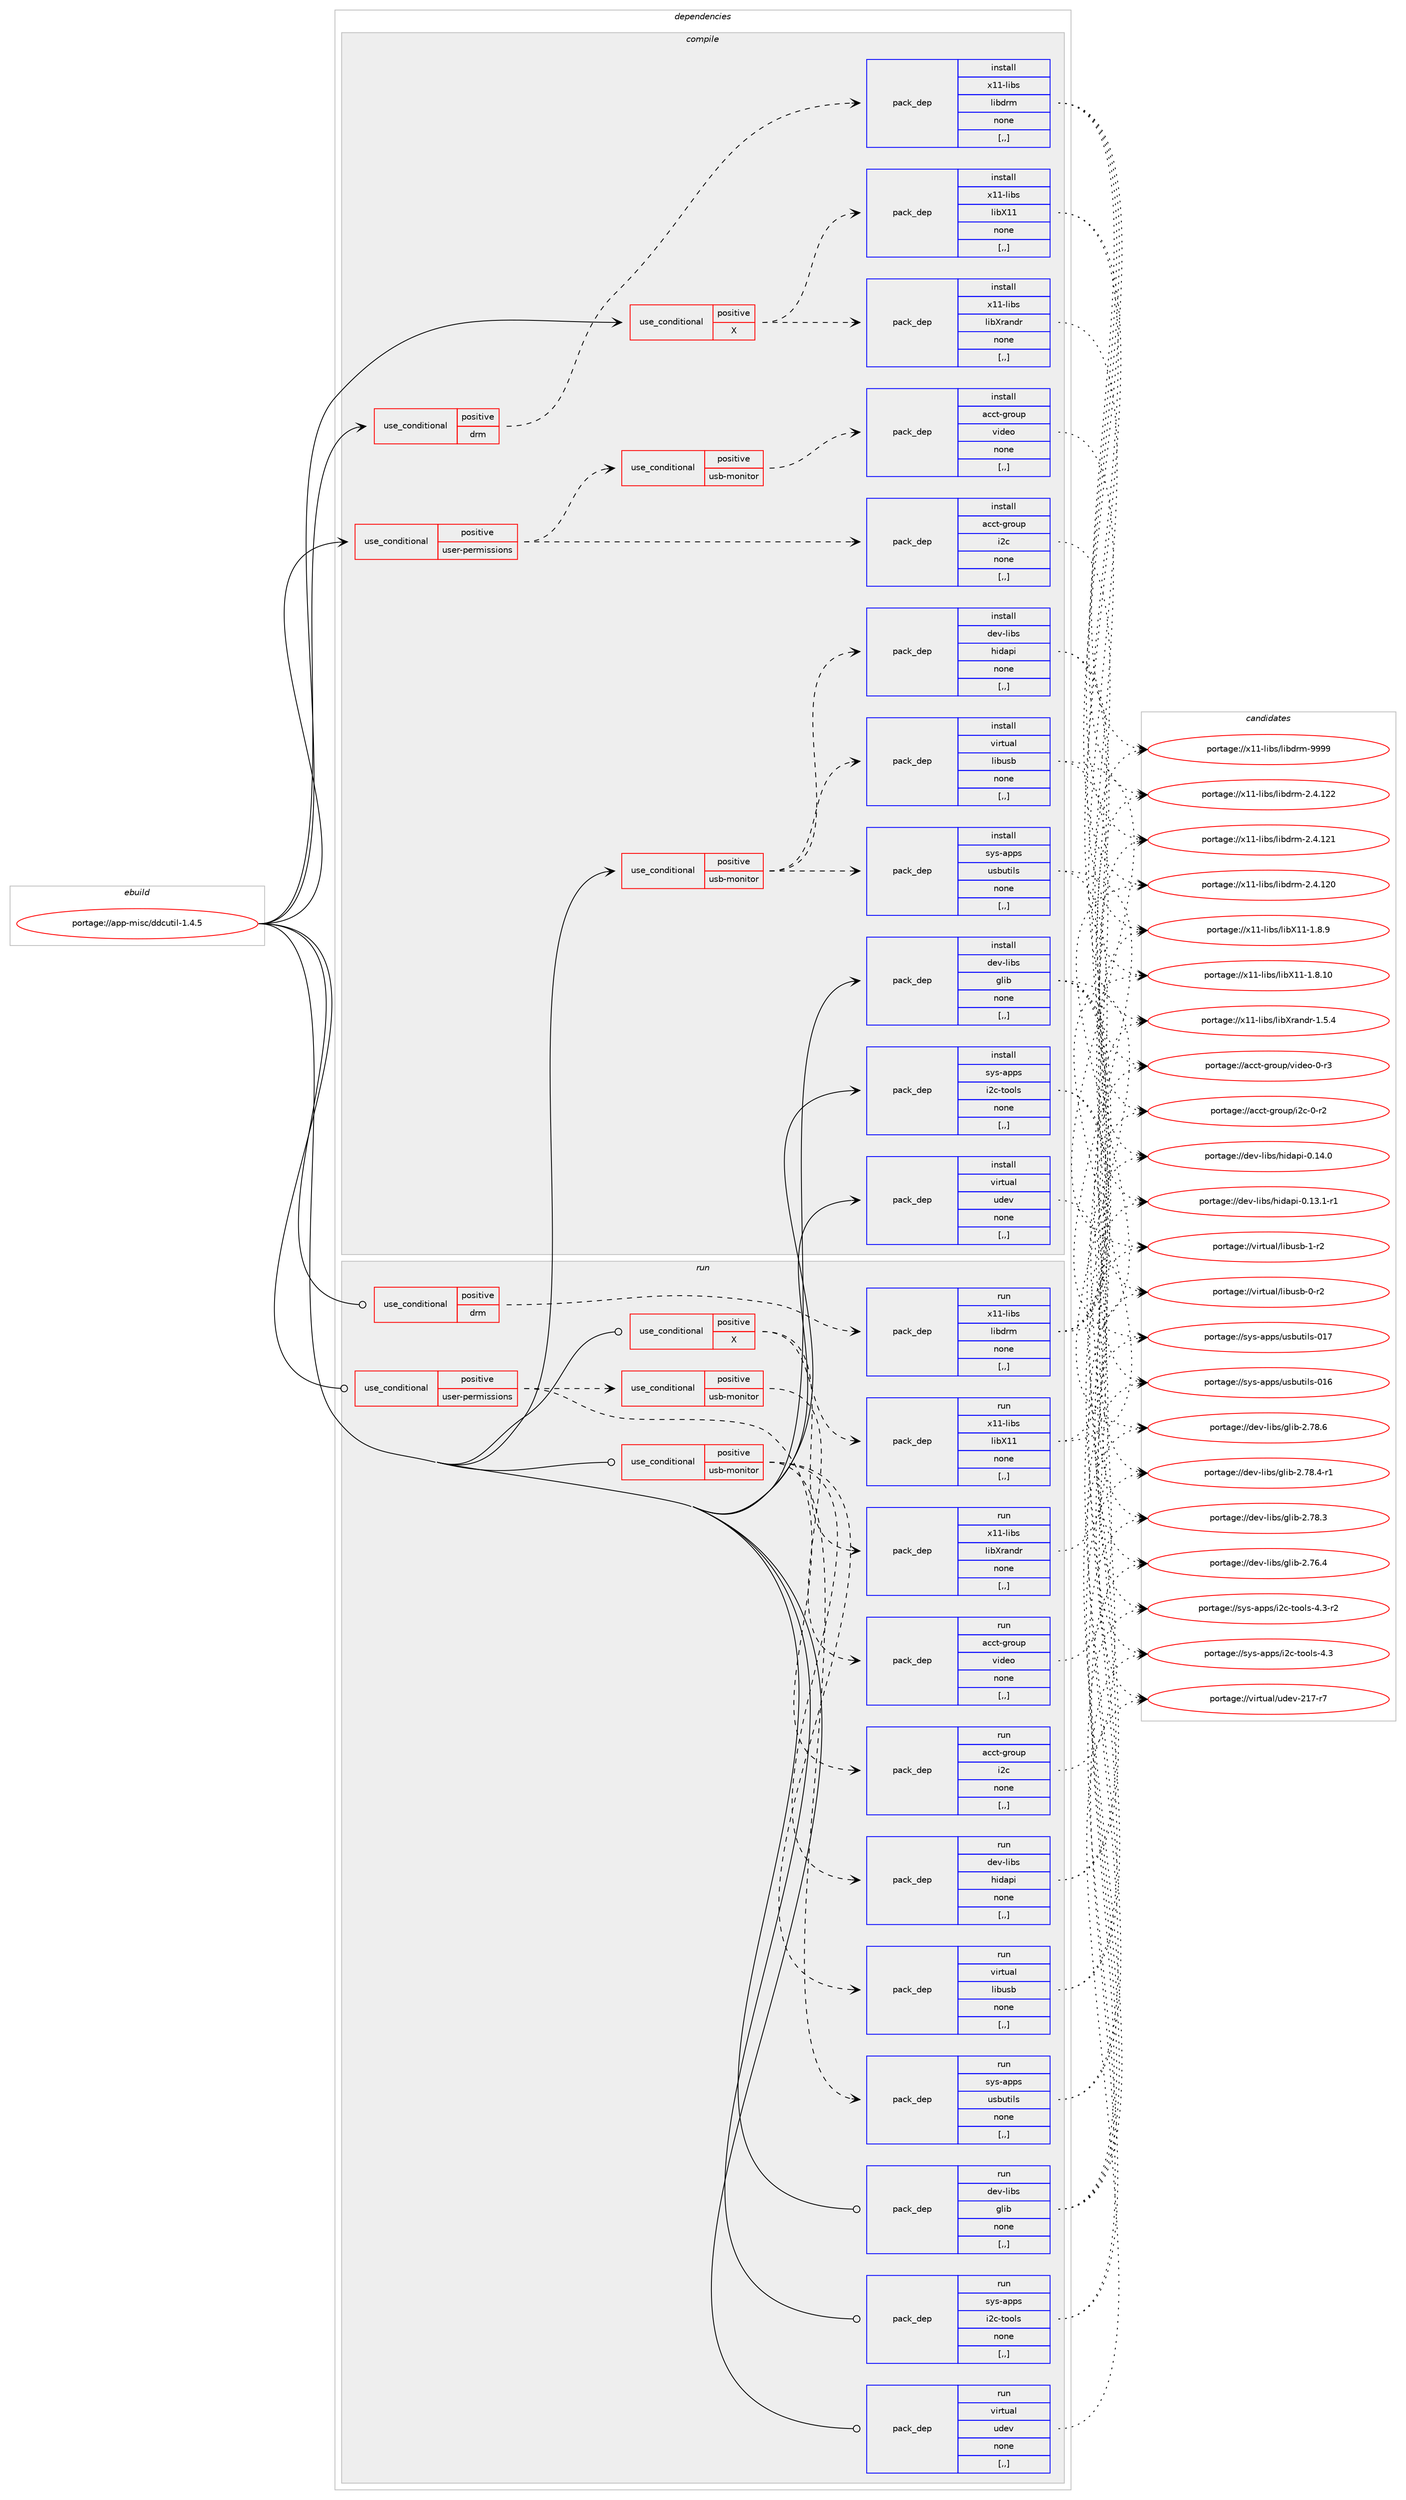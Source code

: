 digraph prolog {

# *************
# Graph options
# *************

newrank=true;
concentrate=true;
compound=true;
graph [rankdir=LR,fontname=Helvetica,fontsize=10,ranksep=1.5];#, ranksep=2.5, nodesep=0.2];
edge  [arrowhead=vee];
node  [fontname=Helvetica,fontsize=10];

# **********
# The ebuild
# **********

subgraph cluster_leftcol {
color=gray;
label=<<i>ebuild</i>>;
id [label="portage://app-misc/ddcutil-1.4.5", color=red, width=4, href="../app-misc/ddcutil-1.4.5.svg"];
}

# ****************
# The dependencies
# ****************

subgraph cluster_midcol {
color=gray;
label=<<i>dependencies</i>>;
subgraph cluster_compile {
fillcolor="#eeeeee";
style=filled;
label=<<i>compile</i>>;
subgraph cond11667 {
dependency40495 [label=<<TABLE BORDER="0" CELLBORDER="1" CELLSPACING="0" CELLPADDING="4"><TR><TD ROWSPAN="3" CELLPADDING="10">use_conditional</TD></TR><TR><TD>positive</TD></TR><TR><TD>X</TD></TR></TABLE>>, shape=none, color=red];
subgraph pack28436 {
dependency40496 [label=<<TABLE BORDER="0" CELLBORDER="1" CELLSPACING="0" CELLPADDING="4" WIDTH="220"><TR><TD ROWSPAN="6" CELLPADDING="30">pack_dep</TD></TR><TR><TD WIDTH="110">install</TD></TR><TR><TD>x11-libs</TD></TR><TR><TD>libXrandr</TD></TR><TR><TD>none</TD></TR><TR><TD>[,,]</TD></TR></TABLE>>, shape=none, color=blue];
}
dependency40495:e -> dependency40496:w [weight=20,style="dashed",arrowhead="vee"];
subgraph pack28437 {
dependency40497 [label=<<TABLE BORDER="0" CELLBORDER="1" CELLSPACING="0" CELLPADDING="4" WIDTH="220"><TR><TD ROWSPAN="6" CELLPADDING="30">pack_dep</TD></TR><TR><TD WIDTH="110">install</TD></TR><TR><TD>x11-libs</TD></TR><TR><TD>libX11</TD></TR><TR><TD>none</TD></TR><TR><TD>[,,]</TD></TR></TABLE>>, shape=none, color=blue];
}
dependency40495:e -> dependency40497:w [weight=20,style="dashed",arrowhead="vee"];
}
id:e -> dependency40495:w [weight=20,style="solid",arrowhead="vee"];
subgraph cond11668 {
dependency40498 [label=<<TABLE BORDER="0" CELLBORDER="1" CELLSPACING="0" CELLPADDING="4"><TR><TD ROWSPAN="3" CELLPADDING="10">use_conditional</TD></TR><TR><TD>positive</TD></TR><TR><TD>drm</TD></TR></TABLE>>, shape=none, color=red];
subgraph pack28438 {
dependency40499 [label=<<TABLE BORDER="0" CELLBORDER="1" CELLSPACING="0" CELLPADDING="4" WIDTH="220"><TR><TD ROWSPAN="6" CELLPADDING="30">pack_dep</TD></TR><TR><TD WIDTH="110">install</TD></TR><TR><TD>x11-libs</TD></TR><TR><TD>libdrm</TD></TR><TR><TD>none</TD></TR><TR><TD>[,,]</TD></TR></TABLE>>, shape=none, color=blue];
}
dependency40498:e -> dependency40499:w [weight=20,style="dashed",arrowhead="vee"];
}
id:e -> dependency40498:w [weight=20,style="solid",arrowhead="vee"];
subgraph cond11669 {
dependency40500 [label=<<TABLE BORDER="0" CELLBORDER="1" CELLSPACING="0" CELLPADDING="4"><TR><TD ROWSPAN="3" CELLPADDING="10">use_conditional</TD></TR><TR><TD>positive</TD></TR><TR><TD>usb-monitor</TD></TR></TABLE>>, shape=none, color=red];
subgraph pack28439 {
dependency40501 [label=<<TABLE BORDER="0" CELLBORDER="1" CELLSPACING="0" CELLPADDING="4" WIDTH="220"><TR><TD ROWSPAN="6" CELLPADDING="30">pack_dep</TD></TR><TR><TD WIDTH="110">install</TD></TR><TR><TD>dev-libs</TD></TR><TR><TD>hidapi</TD></TR><TR><TD>none</TD></TR><TR><TD>[,,]</TD></TR></TABLE>>, shape=none, color=blue];
}
dependency40500:e -> dependency40501:w [weight=20,style="dashed",arrowhead="vee"];
subgraph pack28440 {
dependency40502 [label=<<TABLE BORDER="0" CELLBORDER="1" CELLSPACING="0" CELLPADDING="4" WIDTH="220"><TR><TD ROWSPAN="6" CELLPADDING="30">pack_dep</TD></TR><TR><TD WIDTH="110">install</TD></TR><TR><TD>virtual</TD></TR><TR><TD>libusb</TD></TR><TR><TD>none</TD></TR><TR><TD>[,,]</TD></TR></TABLE>>, shape=none, color=blue];
}
dependency40500:e -> dependency40502:w [weight=20,style="dashed",arrowhead="vee"];
subgraph pack28441 {
dependency40503 [label=<<TABLE BORDER="0" CELLBORDER="1" CELLSPACING="0" CELLPADDING="4" WIDTH="220"><TR><TD ROWSPAN="6" CELLPADDING="30">pack_dep</TD></TR><TR><TD WIDTH="110">install</TD></TR><TR><TD>sys-apps</TD></TR><TR><TD>usbutils</TD></TR><TR><TD>none</TD></TR><TR><TD>[,,]</TD></TR></TABLE>>, shape=none, color=blue];
}
dependency40500:e -> dependency40503:w [weight=20,style="dashed",arrowhead="vee"];
}
id:e -> dependency40500:w [weight=20,style="solid",arrowhead="vee"];
subgraph cond11670 {
dependency40504 [label=<<TABLE BORDER="0" CELLBORDER="1" CELLSPACING="0" CELLPADDING="4"><TR><TD ROWSPAN="3" CELLPADDING="10">use_conditional</TD></TR><TR><TD>positive</TD></TR><TR><TD>user-permissions</TD></TR></TABLE>>, shape=none, color=red];
subgraph pack28442 {
dependency40505 [label=<<TABLE BORDER="0" CELLBORDER="1" CELLSPACING="0" CELLPADDING="4" WIDTH="220"><TR><TD ROWSPAN="6" CELLPADDING="30">pack_dep</TD></TR><TR><TD WIDTH="110">install</TD></TR><TR><TD>acct-group</TD></TR><TR><TD>i2c</TD></TR><TR><TD>none</TD></TR><TR><TD>[,,]</TD></TR></TABLE>>, shape=none, color=blue];
}
dependency40504:e -> dependency40505:w [weight=20,style="dashed",arrowhead="vee"];
subgraph cond11671 {
dependency40506 [label=<<TABLE BORDER="0" CELLBORDER="1" CELLSPACING="0" CELLPADDING="4"><TR><TD ROWSPAN="3" CELLPADDING="10">use_conditional</TD></TR><TR><TD>positive</TD></TR><TR><TD>usb-monitor</TD></TR></TABLE>>, shape=none, color=red];
subgraph pack28443 {
dependency40507 [label=<<TABLE BORDER="0" CELLBORDER="1" CELLSPACING="0" CELLPADDING="4" WIDTH="220"><TR><TD ROWSPAN="6" CELLPADDING="30">pack_dep</TD></TR><TR><TD WIDTH="110">install</TD></TR><TR><TD>acct-group</TD></TR><TR><TD>video</TD></TR><TR><TD>none</TD></TR><TR><TD>[,,]</TD></TR></TABLE>>, shape=none, color=blue];
}
dependency40506:e -> dependency40507:w [weight=20,style="dashed",arrowhead="vee"];
}
dependency40504:e -> dependency40506:w [weight=20,style="dashed",arrowhead="vee"];
}
id:e -> dependency40504:w [weight=20,style="solid",arrowhead="vee"];
subgraph pack28444 {
dependency40508 [label=<<TABLE BORDER="0" CELLBORDER="1" CELLSPACING="0" CELLPADDING="4" WIDTH="220"><TR><TD ROWSPAN="6" CELLPADDING="30">pack_dep</TD></TR><TR><TD WIDTH="110">install</TD></TR><TR><TD>dev-libs</TD></TR><TR><TD>glib</TD></TR><TR><TD>none</TD></TR><TR><TD>[,,]</TD></TR></TABLE>>, shape=none, color=blue];
}
id:e -> dependency40508:w [weight=20,style="solid",arrowhead="vee"];
subgraph pack28445 {
dependency40509 [label=<<TABLE BORDER="0" CELLBORDER="1" CELLSPACING="0" CELLPADDING="4" WIDTH="220"><TR><TD ROWSPAN="6" CELLPADDING="30">pack_dep</TD></TR><TR><TD WIDTH="110">install</TD></TR><TR><TD>sys-apps</TD></TR><TR><TD>i2c-tools</TD></TR><TR><TD>none</TD></TR><TR><TD>[,,]</TD></TR></TABLE>>, shape=none, color=blue];
}
id:e -> dependency40509:w [weight=20,style="solid",arrowhead="vee"];
subgraph pack28446 {
dependency40510 [label=<<TABLE BORDER="0" CELLBORDER="1" CELLSPACING="0" CELLPADDING="4" WIDTH="220"><TR><TD ROWSPAN="6" CELLPADDING="30">pack_dep</TD></TR><TR><TD WIDTH="110">install</TD></TR><TR><TD>virtual</TD></TR><TR><TD>udev</TD></TR><TR><TD>none</TD></TR><TR><TD>[,,]</TD></TR></TABLE>>, shape=none, color=blue];
}
id:e -> dependency40510:w [weight=20,style="solid",arrowhead="vee"];
}
subgraph cluster_compileandrun {
fillcolor="#eeeeee";
style=filled;
label=<<i>compile and run</i>>;
}
subgraph cluster_run {
fillcolor="#eeeeee";
style=filled;
label=<<i>run</i>>;
subgraph cond11672 {
dependency40511 [label=<<TABLE BORDER="0" CELLBORDER="1" CELLSPACING="0" CELLPADDING="4"><TR><TD ROWSPAN="3" CELLPADDING="10">use_conditional</TD></TR><TR><TD>positive</TD></TR><TR><TD>X</TD></TR></TABLE>>, shape=none, color=red];
subgraph pack28447 {
dependency40512 [label=<<TABLE BORDER="0" CELLBORDER="1" CELLSPACING="0" CELLPADDING="4" WIDTH="220"><TR><TD ROWSPAN="6" CELLPADDING="30">pack_dep</TD></TR><TR><TD WIDTH="110">run</TD></TR><TR><TD>x11-libs</TD></TR><TR><TD>libXrandr</TD></TR><TR><TD>none</TD></TR><TR><TD>[,,]</TD></TR></TABLE>>, shape=none, color=blue];
}
dependency40511:e -> dependency40512:w [weight=20,style="dashed",arrowhead="vee"];
subgraph pack28448 {
dependency40513 [label=<<TABLE BORDER="0" CELLBORDER="1" CELLSPACING="0" CELLPADDING="4" WIDTH="220"><TR><TD ROWSPAN="6" CELLPADDING="30">pack_dep</TD></TR><TR><TD WIDTH="110">run</TD></TR><TR><TD>x11-libs</TD></TR><TR><TD>libX11</TD></TR><TR><TD>none</TD></TR><TR><TD>[,,]</TD></TR></TABLE>>, shape=none, color=blue];
}
dependency40511:e -> dependency40513:w [weight=20,style="dashed",arrowhead="vee"];
}
id:e -> dependency40511:w [weight=20,style="solid",arrowhead="odot"];
subgraph cond11673 {
dependency40514 [label=<<TABLE BORDER="0" CELLBORDER="1" CELLSPACING="0" CELLPADDING="4"><TR><TD ROWSPAN="3" CELLPADDING="10">use_conditional</TD></TR><TR><TD>positive</TD></TR><TR><TD>drm</TD></TR></TABLE>>, shape=none, color=red];
subgraph pack28449 {
dependency40515 [label=<<TABLE BORDER="0" CELLBORDER="1" CELLSPACING="0" CELLPADDING="4" WIDTH="220"><TR><TD ROWSPAN="6" CELLPADDING="30">pack_dep</TD></TR><TR><TD WIDTH="110">run</TD></TR><TR><TD>x11-libs</TD></TR><TR><TD>libdrm</TD></TR><TR><TD>none</TD></TR><TR><TD>[,,]</TD></TR></TABLE>>, shape=none, color=blue];
}
dependency40514:e -> dependency40515:w [weight=20,style="dashed",arrowhead="vee"];
}
id:e -> dependency40514:w [weight=20,style="solid",arrowhead="odot"];
subgraph cond11674 {
dependency40516 [label=<<TABLE BORDER="0" CELLBORDER="1" CELLSPACING="0" CELLPADDING="4"><TR><TD ROWSPAN="3" CELLPADDING="10">use_conditional</TD></TR><TR><TD>positive</TD></TR><TR><TD>usb-monitor</TD></TR></TABLE>>, shape=none, color=red];
subgraph pack28450 {
dependency40517 [label=<<TABLE BORDER="0" CELLBORDER="1" CELLSPACING="0" CELLPADDING="4" WIDTH="220"><TR><TD ROWSPAN="6" CELLPADDING="30">pack_dep</TD></TR><TR><TD WIDTH="110">run</TD></TR><TR><TD>dev-libs</TD></TR><TR><TD>hidapi</TD></TR><TR><TD>none</TD></TR><TR><TD>[,,]</TD></TR></TABLE>>, shape=none, color=blue];
}
dependency40516:e -> dependency40517:w [weight=20,style="dashed",arrowhead="vee"];
subgraph pack28451 {
dependency40518 [label=<<TABLE BORDER="0" CELLBORDER="1" CELLSPACING="0" CELLPADDING="4" WIDTH="220"><TR><TD ROWSPAN="6" CELLPADDING="30">pack_dep</TD></TR><TR><TD WIDTH="110">run</TD></TR><TR><TD>virtual</TD></TR><TR><TD>libusb</TD></TR><TR><TD>none</TD></TR><TR><TD>[,,]</TD></TR></TABLE>>, shape=none, color=blue];
}
dependency40516:e -> dependency40518:w [weight=20,style="dashed",arrowhead="vee"];
subgraph pack28452 {
dependency40519 [label=<<TABLE BORDER="0" CELLBORDER="1" CELLSPACING="0" CELLPADDING="4" WIDTH="220"><TR><TD ROWSPAN="6" CELLPADDING="30">pack_dep</TD></TR><TR><TD WIDTH="110">run</TD></TR><TR><TD>sys-apps</TD></TR><TR><TD>usbutils</TD></TR><TR><TD>none</TD></TR><TR><TD>[,,]</TD></TR></TABLE>>, shape=none, color=blue];
}
dependency40516:e -> dependency40519:w [weight=20,style="dashed",arrowhead="vee"];
}
id:e -> dependency40516:w [weight=20,style="solid",arrowhead="odot"];
subgraph cond11675 {
dependency40520 [label=<<TABLE BORDER="0" CELLBORDER="1" CELLSPACING="0" CELLPADDING="4"><TR><TD ROWSPAN="3" CELLPADDING="10">use_conditional</TD></TR><TR><TD>positive</TD></TR><TR><TD>user-permissions</TD></TR></TABLE>>, shape=none, color=red];
subgraph pack28453 {
dependency40521 [label=<<TABLE BORDER="0" CELLBORDER="1" CELLSPACING="0" CELLPADDING="4" WIDTH="220"><TR><TD ROWSPAN="6" CELLPADDING="30">pack_dep</TD></TR><TR><TD WIDTH="110">run</TD></TR><TR><TD>acct-group</TD></TR><TR><TD>i2c</TD></TR><TR><TD>none</TD></TR><TR><TD>[,,]</TD></TR></TABLE>>, shape=none, color=blue];
}
dependency40520:e -> dependency40521:w [weight=20,style="dashed",arrowhead="vee"];
subgraph cond11676 {
dependency40522 [label=<<TABLE BORDER="0" CELLBORDER="1" CELLSPACING="0" CELLPADDING="4"><TR><TD ROWSPAN="3" CELLPADDING="10">use_conditional</TD></TR><TR><TD>positive</TD></TR><TR><TD>usb-monitor</TD></TR></TABLE>>, shape=none, color=red];
subgraph pack28454 {
dependency40523 [label=<<TABLE BORDER="0" CELLBORDER="1" CELLSPACING="0" CELLPADDING="4" WIDTH="220"><TR><TD ROWSPAN="6" CELLPADDING="30">pack_dep</TD></TR><TR><TD WIDTH="110">run</TD></TR><TR><TD>acct-group</TD></TR><TR><TD>video</TD></TR><TR><TD>none</TD></TR><TR><TD>[,,]</TD></TR></TABLE>>, shape=none, color=blue];
}
dependency40522:e -> dependency40523:w [weight=20,style="dashed",arrowhead="vee"];
}
dependency40520:e -> dependency40522:w [weight=20,style="dashed",arrowhead="vee"];
}
id:e -> dependency40520:w [weight=20,style="solid",arrowhead="odot"];
subgraph pack28455 {
dependency40524 [label=<<TABLE BORDER="0" CELLBORDER="1" CELLSPACING="0" CELLPADDING="4" WIDTH="220"><TR><TD ROWSPAN="6" CELLPADDING="30">pack_dep</TD></TR><TR><TD WIDTH="110">run</TD></TR><TR><TD>dev-libs</TD></TR><TR><TD>glib</TD></TR><TR><TD>none</TD></TR><TR><TD>[,,]</TD></TR></TABLE>>, shape=none, color=blue];
}
id:e -> dependency40524:w [weight=20,style="solid",arrowhead="odot"];
subgraph pack28456 {
dependency40525 [label=<<TABLE BORDER="0" CELLBORDER="1" CELLSPACING="0" CELLPADDING="4" WIDTH="220"><TR><TD ROWSPAN="6" CELLPADDING="30">pack_dep</TD></TR><TR><TD WIDTH="110">run</TD></TR><TR><TD>sys-apps</TD></TR><TR><TD>i2c-tools</TD></TR><TR><TD>none</TD></TR><TR><TD>[,,]</TD></TR></TABLE>>, shape=none, color=blue];
}
id:e -> dependency40525:w [weight=20,style="solid",arrowhead="odot"];
subgraph pack28457 {
dependency40526 [label=<<TABLE BORDER="0" CELLBORDER="1" CELLSPACING="0" CELLPADDING="4" WIDTH="220"><TR><TD ROWSPAN="6" CELLPADDING="30">pack_dep</TD></TR><TR><TD WIDTH="110">run</TD></TR><TR><TD>virtual</TD></TR><TR><TD>udev</TD></TR><TR><TD>none</TD></TR><TR><TD>[,,]</TD></TR></TABLE>>, shape=none, color=blue];
}
id:e -> dependency40526:w [weight=20,style="solid",arrowhead="odot"];
}
}

# **************
# The candidates
# **************

subgraph cluster_choices {
rank=same;
color=gray;
label=<<i>candidates</i>>;

subgraph choice28436 {
color=black;
nodesep=1;
choice1204949451081059811547108105988811497110100114454946534652 [label="portage://x11-libs/libXrandr-1.5.4", color=red, width=4,href="../x11-libs/libXrandr-1.5.4.svg"];
dependency40496:e -> choice1204949451081059811547108105988811497110100114454946534652:w [style=dotted,weight="100"];
}
subgraph choice28437 {
color=black;
nodesep=1;
choice12049494510810598115471081059888494945494656464948 [label="portage://x11-libs/libX11-1.8.10", color=red, width=4,href="../x11-libs/libX11-1.8.10.svg"];
choice120494945108105981154710810598884949454946564657 [label="portage://x11-libs/libX11-1.8.9", color=red, width=4,href="../x11-libs/libX11-1.8.9.svg"];
dependency40497:e -> choice12049494510810598115471081059888494945494656464948:w [style=dotted,weight="100"];
dependency40497:e -> choice120494945108105981154710810598884949454946564657:w [style=dotted,weight="100"];
}
subgraph choice28438 {
color=black;
nodesep=1;
choice1204949451081059811547108105981001141094557575757 [label="portage://x11-libs/libdrm-9999", color=red, width=4,href="../x11-libs/libdrm-9999.svg"];
choice1204949451081059811547108105981001141094550465246495050 [label="portage://x11-libs/libdrm-2.4.122", color=red, width=4,href="../x11-libs/libdrm-2.4.122.svg"];
choice1204949451081059811547108105981001141094550465246495049 [label="portage://x11-libs/libdrm-2.4.121", color=red, width=4,href="../x11-libs/libdrm-2.4.121.svg"];
choice1204949451081059811547108105981001141094550465246495048 [label="portage://x11-libs/libdrm-2.4.120", color=red, width=4,href="../x11-libs/libdrm-2.4.120.svg"];
dependency40499:e -> choice1204949451081059811547108105981001141094557575757:w [style=dotted,weight="100"];
dependency40499:e -> choice1204949451081059811547108105981001141094550465246495050:w [style=dotted,weight="100"];
dependency40499:e -> choice1204949451081059811547108105981001141094550465246495049:w [style=dotted,weight="100"];
dependency40499:e -> choice1204949451081059811547108105981001141094550465246495048:w [style=dotted,weight="100"];
}
subgraph choice28439 {
color=black;
nodesep=1;
choice1001011184510810598115471041051009711210545484649524648 [label="portage://dev-libs/hidapi-0.14.0", color=red, width=4,href="../dev-libs/hidapi-0.14.0.svg"];
choice10010111845108105981154710410510097112105454846495146494511449 [label="portage://dev-libs/hidapi-0.13.1-r1", color=red, width=4,href="../dev-libs/hidapi-0.13.1-r1.svg"];
dependency40501:e -> choice1001011184510810598115471041051009711210545484649524648:w [style=dotted,weight="100"];
dependency40501:e -> choice10010111845108105981154710410510097112105454846495146494511449:w [style=dotted,weight="100"];
}
subgraph choice28440 {
color=black;
nodesep=1;
choice1181051141161179710847108105981171159845494511450 [label="portage://virtual/libusb-1-r2", color=red, width=4,href="../virtual/libusb-1-r2.svg"];
choice1181051141161179710847108105981171159845484511450 [label="portage://virtual/libusb-0-r2", color=red, width=4,href="../virtual/libusb-0-r2.svg"];
dependency40502:e -> choice1181051141161179710847108105981171159845494511450:w [style=dotted,weight="100"];
dependency40502:e -> choice1181051141161179710847108105981171159845484511450:w [style=dotted,weight="100"];
}
subgraph choice28441 {
color=black;
nodesep=1;
choice1151211154597112112115471171159811711610510811545484955 [label="portage://sys-apps/usbutils-017", color=red, width=4,href="../sys-apps/usbutils-017.svg"];
choice1151211154597112112115471171159811711610510811545484954 [label="portage://sys-apps/usbutils-016", color=red, width=4,href="../sys-apps/usbutils-016.svg"];
dependency40503:e -> choice1151211154597112112115471171159811711610510811545484955:w [style=dotted,weight="100"];
dependency40503:e -> choice1151211154597112112115471171159811711610510811545484954:w [style=dotted,weight="100"];
}
subgraph choice28442 {
color=black;
nodesep=1;
choice9799991164510311411111711247105509945484511450 [label="portage://acct-group/i2c-0-r2", color=red, width=4,href="../acct-group/i2c-0-r2.svg"];
dependency40505:e -> choice9799991164510311411111711247105509945484511450:w [style=dotted,weight="100"];
}
subgraph choice28443 {
color=black;
nodesep=1;
choice979999116451031141111171124711810510010111145484511451 [label="portage://acct-group/video-0-r3", color=red, width=4,href="../acct-group/video-0-r3.svg"];
dependency40507:e -> choice979999116451031141111171124711810510010111145484511451:w [style=dotted,weight="100"];
}
subgraph choice28444 {
color=black;
nodesep=1;
choice1001011184510810598115471031081059845504655564654 [label="portage://dev-libs/glib-2.78.6", color=red, width=4,href="../dev-libs/glib-2.78.6.svg"];
choice10010111845108105981154710310810598455046555646524511449 [label="portage://dev-libs/glib-2.78.4-r1", color=red, width=4,href="../dev-libs/glib-2.78.4-r1.svg"];
choice1001011184510810598115471031081059845504655564651 [label="portage://dev-libs/glib-2.78.3", color=red, width=4,href="../dev-libs/glib-2.78.3.svg"];
choice1001011184510810598115471031081059845504655544652 [label="portage://dev-libs/glib-2.76.4", color=red, width=4,href="../dev-libs/glib-2.76.4.svg"];
dependency40508:e -> choice1001011184510810598115471031081059845504655564654:w [style=dotted,weight="100"];
dependency40508:e -> choice10010111845108105981154710310810598455046555646524511449:w [style=dotted,weight="100"];
dependency40508:e -> choice1001011184510810598115471031081059845504655564651:w [style=dotted,weight="100"];
dependency40508:e -> choice1001011184510810598115471031081059845504655544652:w [style=dotted,weight="100"];
}
subgraph choice28445 {
color=black;
nodesep=1;
choice115121115459711211211547105509945116111111108115455246514511450 [label="portage://sys-apps/i2c-tools-4.3-r2", color=red, width=4,href="../sys-apps/i2c-tools-4.3-r2.svg"];
choice11512111545971121121154710550994511611111110811545524651 [label="portage://sys-apps/i2c-tools-4.3", color=red, width=4,href="../sys-apps/i2c-tools-4.3.svg"];
dependency40509:e -> choice115121115459711211211547105509945116111111108115455246514511450:w [style=dotted,weight="100"];
dependency40509:e -> choice11512111545971121121154710550994511611111110811545524651:w [style=dotted,weight="100"];
}
subgraph choice28446 {
color=black;
nodesep=1;
choice1181051141161179710847117100101118455049554511455 [label="portage://virtual/udev-217-r7", color=red, width=4,href="../virtual/udev-217-r7.svg"];
dependency40510:e -> choice1181051141161179710847117100101118455049554511455:w [style=dotted,weight="100"];
}
subgraph choice28447 {
color=black;
nodesep=1;
choice1204949451081059811547108105988811497110100114454946534652 [label="portage://x11-libs/libXrandr-1.5.4", color=red, width=4,href="../x11-libs/libXrandr-1.5.4.svg"];
dependency40512:e -> choice1204949451081059811547108105988811497110100114454946534652:w [style=dotted,weight="100"];
}
subgraph choice28448 {
color=black;
nodesep=1;
choice12049494510810598115471081059888494945494656464948 [label="portage://x11-libs/libX11-1.8.10", color=red, width=4,href="../x11-libs/libX11-1.8.10.svg"];
choice120494945108105981154710810598884949454946564657 [label="portage://x11-libs/libX11-1.8.9", color=red, width=4,href="../x11-libs/libX11-1.8.9.svg"];
dependency40513:e -> choice12049494510810598115471081059888494945494656464948:w [style=dotted,weight="100"];
dependency40513:e -> choice120494945108105981154710810598884949454946564657:w [style=dotted,weight="100"];
}
subgraph choice28449 {
color=black;
nodesep=1;
choice1204949451081059811547108105981001141094557575757 [label="portage://x11-libs/libdrm-9999", color=red, width=4,href="../x11-libs/libdrm-9999.svg"];
choice1204949451081059811547108105981001141094550465246495050 [label="portage://x11-libs/libdrm-2.4.122", color=red, width=4,href="../x11-libs/libdrm-2.4.122.svg"];
choice1204949451081059811547108105981001141094550465246495049 [label="portage://x11-libs/libdrm-2.4.121", color=red, width=4,href="../x11-libs/libdrm-2.4.121.svg"];
choice1204949451081059811547108105981001141094550465246495048 [label="portage://x11-libs/libdrm-2.4.120", color=red, width=4,href="../x11-libs/libdrm-2.4.120.svg"];
dependency40515:e -> choice1204949451081059811547108105981001141094557575757:w [style=dotted,weight="100"];
dependency40515:e -> choice1204949451081059811547108105981001141094550465246495050:w [style=dotted,weight="100"];
dependency40515:e -> choice1204949451081059811547108105981001141094550465246495049:w [style=dotted,weight="100"];
dependency40515:e -> choice1204949451081059811547108105981001141094550465246495048:w [style=dotted,weight="100"];
}
subgraph choice28450 {
color=black;
nodesep=1;
choice1001011184510810598115471041051009711210545484649524648 [label="portage://dev-libs/hidapi-0.14.0", color=red, width=4,href="../dev-libs/hidapi-0.14.0.svg"];
choice10010111845108105981154710410510097112105454846495146494511449 [label="portage://dev-libs/hidapi-0.13.1-r1", color=red, width=4,href="../dev-libs/hidapi-0.13.1-r1.svg"];
dependency40517:e -> choice1001011184510810598115471041051009711210545484649524648:w [style=dotted,weight="100"];
dependency40517:e -> choice10010111845108105981154710410510097112105454846495146494511449:w [style=dotted,weight="100"];
}
subgraph choice28451 {
color=black;
nodesep=1;
choice1181051141161179710847108105981171159845494511450 [label="portage://virtual/libusb-1-r2", color=red, width=4,href="../virtual/libusb-1-r2.svg"];
choice1181051141161179710847108105981171159845484511450 [label="portage://virtual/libusb-0-r2", color=red, width=4,href="../virtual/libusb-0-r2.svg"];
dependency40518:e -> choice1181051141161179710847108105981171159845494511450:w [style=dotted,weight="100"];
dependency40518:e -> choice1181051141161179710847108105981171159845484511450:w [style=dotted,weight="100"];
}
subgraph choice28452 {
color=black;
nodesep=1;
choice1151211154597112112115471171159811711610510811545484955 [label="portage://sys-apps/usbutils-017", color=red, width=4,href="../sys-apps/usbutils-017.svg"];
choice1151211154597112112115471171159811711610510811545484954 [label="portage://sys-apps/usbutils-016", color=red, width=4,href="../sys-apps/usbutils-016.svg"];
dependency40519:e -> choice1151211154597112112115471171159811711610510811545484955:w [style=dotted,weight="100"];
dependency40519:e -> choice1151211154597112112115471171159811711610510811545484954:w [style=dotted,weight="100"];
}
subgraph choice28453 {
color=black;
nodesep=1;
choice9799991164510311411111711247105509945484511450 [label="portage://acct-group/i2c-0-r2", color=red, width=4,href="../acct-group/i2c-0-r2.svg"];
dependency40521:e -> choice9799991164510311411111711247105509945484511450:w [style=dotted,weight="100"];
}
subgraph choice28454 {
color=black;
nodesep=1;
choice979999116451031141111171124711810510010111145484511451 [label="portage://acct-group/video-0-r3", color=red, width=4,href="../acct-group/video-0-r3.svg"];
dependency40523:e -> choice979999116451031141111171124711810510010111145484511451:w [style=dotted,weight="100"];
}
subgraph choice28455 {
color=black;
nodesep=1;
choice1001011184510810598115471031081059845504655564654 [label="portage://dev-libs/glib-2.78.6", color=red, width=4,href="../dev-libs/glib-2.78.6.svg"];
choice10010111845108105981154710310810598455046555646524511449 [label="portage://dev-libs/glib-2.78.4-r1", color=red, width=4,href="../dev-libs/glib-2.78.4-r1.svg"];
choice1001011184510810598115471031081059845504655564651 [label="portage://dev-libs/glib-2.78.3", color=red, width=4,href="../dev-libs/glib-2.78.3.svg"];
choice1001011184510810598115471031081059845504655544652 [label="portage://dev-libs/glib-2.76.4", color=red, width=4,href="../dev-libs/glib-2.76.4.svg"];
dependency40524:e -> choice1001011184510810598115471031081059845504655564654:w [style=dotted,weight="100"];
dependency40524:e -> choice10010111845108105981154710310810598455046555646524511449:w [style=dotted,weight="100"];
dependency40524:e -> choice1001011184510810598115471031081059845504655564651:w [style=dotted,weight="100"];
dependency40524:e -> choice1001011184510810598115471031081059845504655544652:w [style=dotted,weight="100"];
}
subgraph choice28456 {
color=black;
nodesep=1;
choice115121115459711211211547105509945116111111108115455246514511450 [label="portage://sys-apps/i2c-tools-4.3-r2", color=red, width=4,href="../sys-apps/i2c-tools-4.3-r2.svg"];
choice11512111545971121121154710550994511611111110811545524651 [label="portage://sys-apps/i2c-tools-4.3", color=red, width=4,href="../sys-apps/i2c-tools-4.3.svg"];
dependency40525:e -> choice115121115459711211211547105509945116111111108115455246514511450:w [style=dotted,weight="100"];
dependency40525:e -> choice11512111545971121121154710550994511611111110811545524651:w [style=dotted,weight="100"];
}
subgraph choice28457 {
color=black;
nodesep=1;
choice1181051141161179710847117100101118455049554511455 [label="portage://virtual/udev-217-r7", color=red, width=4,href="../virtual/udev-217-r7.svg"];
dependency40526:e -> choice1181051141161179710847117100101118455049554511455:w [style=dotted,weight="100"];
}
}

}
